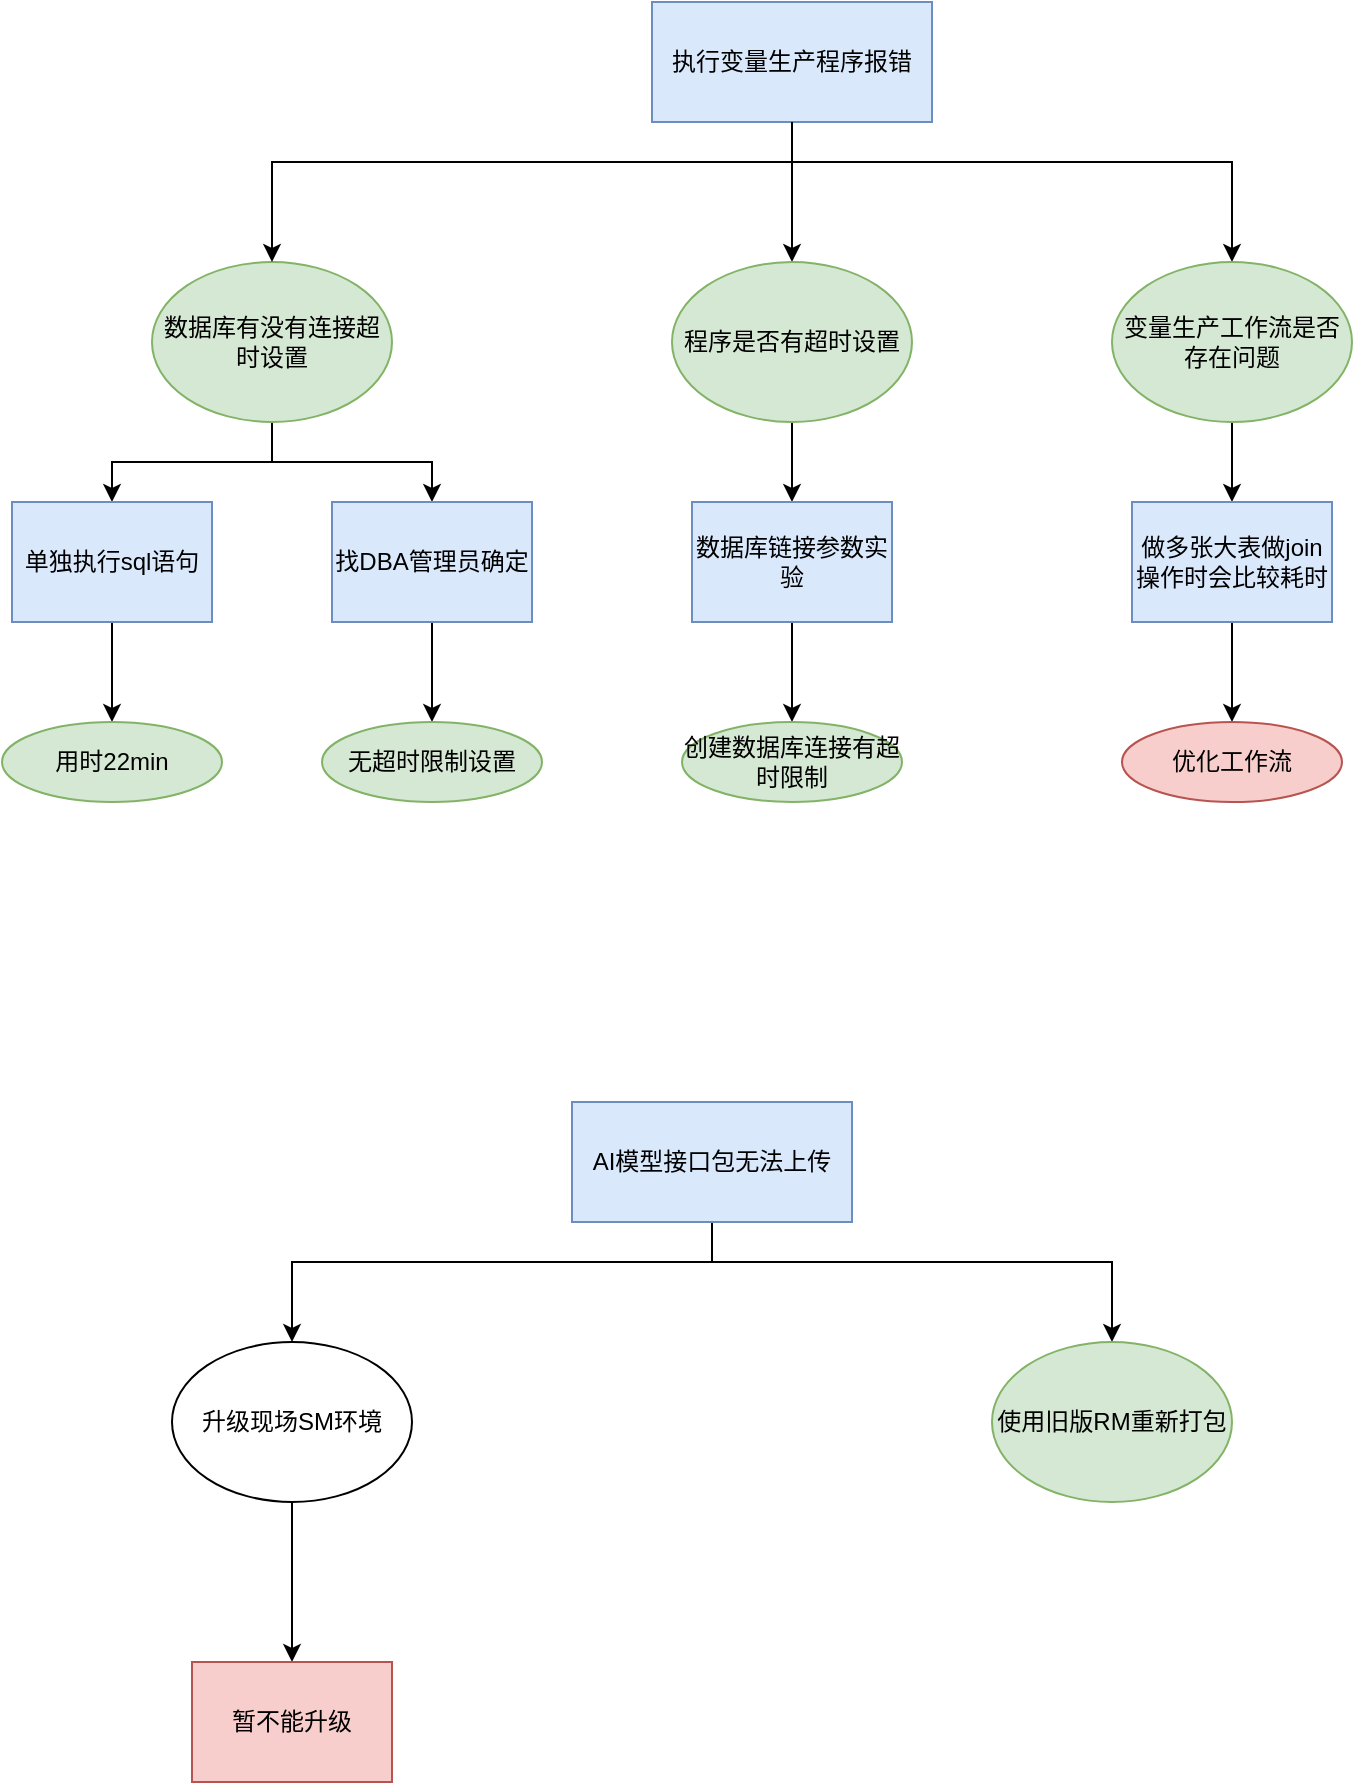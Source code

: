 <mxfile version="15.5.0" type="github">
  <diagram id="tayYIiHY6wgN1IXLuamw" name="Page-1">
    <mxGraphModel dx="1426" dy="826" grid="1" gridSize="10" guides="1" tooltips="1" connect="1" arrows="1" fold="1" page="1" pageScale="1" pageWidth="827" pageHeight="1169" math="0" shadow="0">
      <root>
        <mxCell id="0" />
        <mxCell id="1" parent="0" />
        <mxCell id="gkS2kYBsj-ciHvqOKOC9-14" style="edgeStyle=orthogonalEdgeStyle;rounded=0;orthogonalLoop=1;jettySize=auto;html=1;" edge="1" parent="1" source="gkS2kYBsj-ciHvqOKOC9-3" target="gkS2kYBsj-ciHvqOKOC9-5">
          <mxGeometry relative="1" as="geometry" />
        </mxCell>
        <mxCell id="gkS2kYBsj-ciHvqOKOC9-15" style="edgeStyle=orthogonalEdgeStyle;rounded=0;orthogonalLoop=1;jettySize=auto;html=1;" edge="1" parent="1" source="gkS2kYBsj-ciHvqOKOC9-3" target="gkS2kYBsj-ciHvqOKOC9-10">
          <mxGeometry relative="1" as="geometry">
            <Array as="points">
              <mxPoint x="430" y="170" />
              <mxPoint x="650" y="170" />
            </Array>
          </mxGeometry>
        </mxCell>
        <mxCell id="gkS2kYBsj-ciHvqOKOC9-3" value="&lt;span&gt;执行变量生产程序报错&lt;/span&gt;" style="rounded=0;whiteSpace=wrap;html=1;fillColor=#dae8fc;strokeColor=#6c8ebf;" vertex="1" parent="1">
          <mxGeometry x="360" y="90" width="140" height="60" as="geometry" />
        </mxCell>
        <mxCell id="gkS2kYBsj-ciHvqOKOC9-20" style="edgeStyle=orthogonalEdgeStyle;rounded=0;orthogonalLoop=1;jettySize=auto;html=1;entryX=0.5;entryY=0;entryDx=0;entryDy=0;" edge="1" parent="1" source="gkS2kYBsj-ciHvqOKOC9-4" target="gkS2kYBsj-ciHvqOKOC9-7">
          <mxGeometry relative="1" as="geometry" />
        </mxCell>
        <mxCell id="gkS2kYBsj-ciHvqOKOC9-21" style="edgeStyle=orthogonalEdgeStyle;rounded=0;orthogonalLoop=1;jettySize=auto;html=1;" edge="1" parent="1" source="gkS2kYBsj-ciHvqOKOC9-4" target="gkS2kYBsj-ciHvqOKOC9-8">
          <mxGeometry relative="1" as="geometry" />
        </mxCell>
        <mxCell id="gkS2kYBsj-ciHvqOKOC9-4" value="数据库有没有连接超时设置" style="ellipse;whiteSpace=wrap;html=1;fillColor=#d5e8d4;strokeColor=#82b366;" vertex="1" parent="1">
          <mxGeometry x="110" y="220" width="120" height="80" as="geometry" />
        </mxCell>
        <mxCell id="gkS2kYBsj-ciHvqOKOC9-24" style="edgeStyle=orthogonalEdgeStyle;rounded=0;orthogonalLoop=1;jettySize=auto;html=1;entryX=0.5;entryY=0;entryDx=0;entryDy=0;" edge="1" parent="1" source="gkS2kYBsj-ciHvqOKOC9-5" target="gkS2kYBsj-ciHvqOKOC9-9">
          <mxGeometry relative="1" as="geometry" />
        </mxCell>
        <mxCell id="gkS2kYBsj-ciHvqOKOC9-5" value="程序是否有超时设置" style="ellipse;whiteSpace=wrap;html=1;fillColor=#d5e8d4;strokeColor=#82b366;" vertex="1" parent="1">
          <mxGeometry x="370" y="220" width="120" height="80" as="geometry" />
        </mxCell>
        <mxCell id="gkS2kYBsj-ciHvqOKOC9-22" style="edgeStyle=orthogonalEdgeStyle;rounded=0;orthogonalLoop=1;jettySize=auto;html=1;entryX=0.5;entryY=0;entryDx=0;entryDy=0;" edge="1" parent="1" source="gkS2kYBsj-ciHvqOKOC9-7" target="gkS2kYBsj-ciHvqOKOC9-18">
          <mxGeometry relative="1" as="geometry" />
        </mxCell>
        <mxCell id="gkS2kYBsj-ciHvqOKOC9-7" value="&lt;span style=&quot;font-family: &amp;#34;helvetica&amp;#34;&quot;&gt;单独执行sql语句&lt;/span&gt;" style="rounded=0;whiteSpace=wrap;html=1;fillColor=#dae8fc;strokeColor=#6c8ebf;" vertex="1" parent="1">
          <mxGeometry x="40" y="340" width="100" height="60" as="geometry" />
        </mxCell>
        <mxCell id="gkS2kYBsj-ciHvqOKOC9-23" style="edgeStyle=orthogonalEdgeStyle;rounded=0;orthogonalLoop=1;jettySize=auto;html=1;entryX=0.5;entryY=0;entryDx=0;entryDy=0;" edge="1" parent="1" source="gkS2kYBsj-ciHvqOKOC9-8" target="gkS2kYBsj-ciHvqOKOC9-19">
          <mxGeometry relative="1" as="geometry" />
        </mxCell>
        <mxCell id="gkS2kYBsj-ciHvqOKOC9-8" value="&lt;font face=&quot;helvetica&quot;&gt;找DBA管理员确定&lt;/font&gt;" style="rounded=0;whiteSpace=wrap;html=1;fillColor=#dae8fc;strokeColor=#6c8ebf;" vertex="1" parent="1">
          <mxGeometry x="200" y="340" width="100" height="60" as="geometry" />
        </mxCell>
        <mxCell id="gkS2kYBsj-ciHvqOKOC9-26" style="edgeStyle=orthogonalEdgeStyle;rounded=0;orthogonalLoop=1;jettySize=auto;html=1;" edge="1" parent="1" source="gkS2kYBsj-ciHvqOKOC9-9" target="gkS2kYBsj-ciHvqOKOC9-25">
          <mxGeometry relative="1" as="geometry" />
        </mxCell>
        <mxCell id="gkS2kYBsj-ciHvqOKOC9-9" value="&lt;font face=&quot;helvetica&quot;&gt;数据库链接参数实验&lt;/font&gt;" style="rounded=0;whiteSpace=wrap;html=1;fillColor=#dae8fc;strokeColor=#6c8ebf;" vertex="1" parent="1">
          <mxGeometry x="380" y="340" width="100" height="60" as="geometry" />
        </mxCell>
        <mxCell id="gkS2kYBsj-ciHvqOKOC9-27" style="edgeStyle=orthogonalEdgeStyle;rounded=0;orthogonalLoop=1;jettySize=auto;html=1;entryX=0.5;entryY=0;entryDx=0;entryDy=0;" edge="1" parent="1" source="gkS2kYBsj-ciHvqOKOC9-10" target="gkS2kYBsj-ciHvqOKOC9-11">
          <mxGeometry relative="1" as="geometry" />
        </mxCell>
        <mxCell id="gkS2kYBsj-ciHvqOKOC9-10" value="变量生产工作流是否存在问题" style="ellipse;whiteSpace=wrap;html=1;fillColor=#d5e8d4;strokeColor=#82b366;" vertex="1" parent="1">
          <mxGeometry x="590" y="220" width="120" height="80" as="geometry" />
        </mxCell>
        <mxCell id="gkS2kYBsj-ciHvqOKOC9-30" style="edgeStyle=orthogonalEdgeStyle;rounded=0;orthogonalLoop=1;jettySize=auto;html=1;" edge="1" parent="1" source="gkS2kYBsj-ciHvqOKOC9-11" target="gkS2kYBsj-ciHvqOKOC9-29">
          <mxGeometry relative="1" as="geometry" />
        </mxCell>
        <mxCell id="gkS2kYBsj-ciHvqOKOC9-11" value="&lt;font face=&quot;helvetica&quot;&gt;做多张大表做join操作时会比较耗时&lt;/font&gt;" style="rounded=0;whiteSpace=wrap;html=1;fillColor=#dae8fc;strokeColor=#6c8ebf;" vertex="1" parent="1">
          <mxGeometry x="600" y="340" width="100" height="60" as="geometry" />
        </mxCell>
        <mxCell id="gkS2kYBsj-ciHvqOKOC9-13" value="" style="endArrow=classic;html=1;rounded=0;edgeStyle=orthogonalEdgeStyle;exitX=0.5;exitY=1;exitDx=0;exitDy=0;entryX=0.5;entryY=0;entryDx=0;entryDy=0;" edge="1" parent="1" source="gkS2kYBsj-ciHvqOKOC9-3" target="gkS2kYBsj-ciHvqOKOC9-4">
          <mxGeometry width="50" height="50" relative="1" as="geometry">
            <mxPoint x="650" y="170" as="sourcePoint" />
            <mxPoint x="700" y="120" as="targetPoint" />
            <Array as="points">
              <mxPoint x="430" y="170" />
              <mxPoint x="170" y="170" />
            </Array>
          </mxGeometry>
        </mxCell>
        <mxCell id="gkS2kYBsj-ciHvqOKOC9-18" value="用时22min" style="ellipse;whiteSpace=wrap;html=1;fillColor=#d5e8d4;strokeColor=#82b366;" vertex="1" parent="1">
          <mxGeometry x="35" y="450" width="110" height="40" as="geometry" />
        </mxCell>
        <mxCell id="gkS2kYBsj-ciHvqOKOC9-19" value="无超时限制设置" style="ellipse;whiteSpace=wrap;html=1;fillColor=#d5e8d4;strokeColor=#82b366;" vertex="1" parent="1">
          <mxGeometry x="195" y="450" width="110" height="40" as="geometry" />
        </mxCell>
        <mxCell id="gkS2kYBsj-ciHvqOKOC9-25" value="创建数据库连接有超时限制" style="ellipse;whiteSpace=wrap;html=1;fillColor=#d5e8d4;strokeColor=#82b366;" vertex="1" parent="1">
          <mxGeometry x="375" y="450" width="110" height="40" as="geometry" />
        </mxCell>
        <mxCell id="gkS2kYBsj-ciHvqOKOC9-29" value="优化工作流" style="ellipse;whiteSpace=wrap;html=1;fillColor=#f8cecc;strokeColor=#b85450;" vertex="1" parent="1">
          <mxGeometry x="595" y="450" width="110" height="40" as="geometry" />
        </mxCell>
        <mxCell id="gkS2kYBsj-ciHvqOKOC9-36" style="edgeStyle=orthogonalEdgeStyle;rounded=0;orthogonalLoop=1;jettySize=auto;html=1;" edge="1" parent="1" source="gkS2kYBsj-ciHvqOKOC9-31" target="gkS2kYBsj-ciHvqOKOC9-32">
          <mxGeometry relative="1" as="geometry">
            <Array as="points">
              <mxPoint x="390" y="720" />
              <mxPoint x="180" y="720" />
            </Array>
          </mxGeometry>
        </mxCell>
        <mxCell id="gkS2kYBsj-ciHvqOKOC9-37" style="edgeStyle=orthogonalEdgeStyle;rounded=0;orthogonalLoop=1;jettySize=auto;html=1;" edge="1" parent="1" source="gkS2kYBsj-ciHvqOKOC9-31" target="gkS2kYBsj-ciHvqOKOC9-33">
          <mxGeometry relative="1" as="geometry">
            <Array as="points">
              <mxPoint x="390" y="720" />
              <mxPoint x="590" y="720" />
            </Array>
          </mxGeometry>
        </mxCell>
        <mxCell id="gkS2kYBsj-ciHvqOKOC9-31" value="AI模型接口包无法上传" style="rounded=0;whiteSpace=wrap;html=1;fillColor=#dae8fc;strokeColor=#6c8ebf;" vertex="1" parent="1">
          <mxGeometry x="320" y="640" width="140" height="60" as="geometry" />
        </mxCell>
        <mxCell id="gkS2kYBsj-ciHvqOKOC9-38" style="edgeStyle=orthogonalEdgeStyle;rounded=0;orthogonalLoop=1;jettySize=auto;html=1;" edge="1" parent="1" source="gkS2kYBsj-ciHvqOKOC9-32" target="gkS2kYBsj-ciHvqOKOC9-34">
          <mxGeometry relative="1" as="geometry" />
        </mxCell>
        <mxCell id="gkS2kYBsj-ciHvqOKOC9-32" value="升级现场SM环境" style="ellipse;whiteSpace=wrap;html=1;" vertex="1" parent="1">
          <mxGeometry x="120" y="760" width="120" height="80" as="geometry" />
        </mxCell>
        <mxCell id="gkS2kYBsj-ciHvqOKOC9-33" value="使用旧版RM重新打包" style="ellipse;whiteSpace=wrap;html=1;fillColor=#d5e8d4;strokeColor=#82b366;" vertex="1" parent="1">
          <mxGeometry x="530" y="760" width="120" height="80" as="geometry" />
        </mxCell>
        <mxCell id="gkS2kYBsj-ciHvqOKOC9-34" value="&lt;font face=&quot;helvetica&quot;&gt;暂不能升级&lt;/font&gt;" style="rounded=0;whiteSpace=wrap;html=1;fillColor=#f8cecc;strokeColor=#b85450;" vertex="1" parent="1">
          <mxGeometry x="130" y="920" width="100" height="60" as="geometry" />
        </mxCell>
      </root>
    </mxGraphModel>
  </diagram>
</mxfile>

